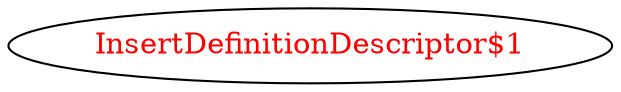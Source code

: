 digraph dependencyGraph {
 concentrate=true;
 ranksep="2.0";
 rankdir="LR"; 
 splines="ortho";
"InsertDefinitionDescriptor$1" [fontcolor="red"];
}